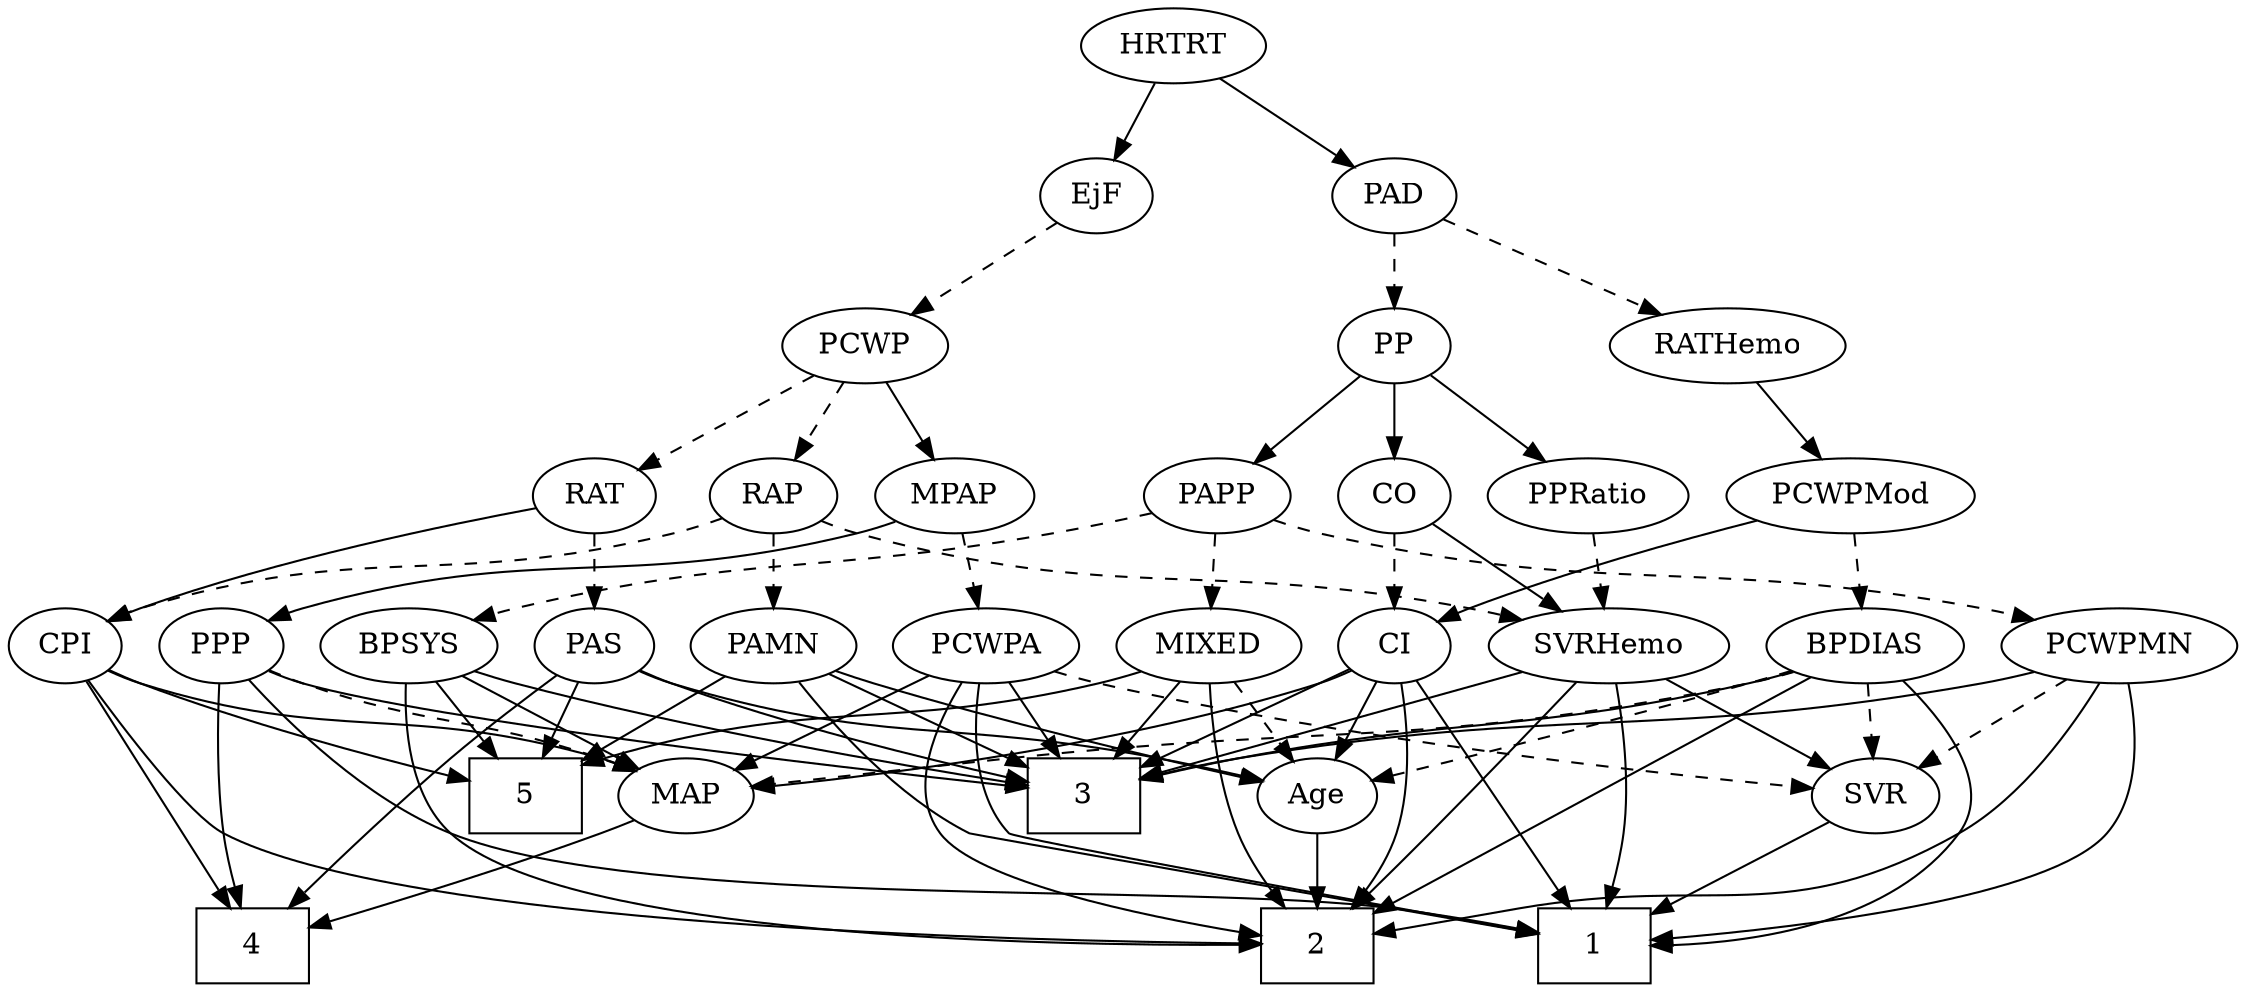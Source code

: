 strict digraph {
	graph [bb="0,0,1007.3,468"];
	node [label="\N"];
	1	[height=0.5,
		pos="733.21,18",
		shape=box,
		width=0.75];
	2	[height=0.5,
		pos="581.21,18",
		shape=box,
		width=0.75];
	3	[height=0.5,
		pos="526.21,90",
		shape=box,
		width=0.75];
	4	[height=0.5,
		pos="112.21,18",
		shape=box,
		width=0.75];
	5	[height=0.5,
		pos="112.21,90",
		shape=box,
		width=0.75];
	Age	[height=0.5,
		pos="298.21,90",
		width=0.75];
	Age -> 2	[pos="e,553.94,23.344 320.07,79.094 326.18,76.556 332.89,73.986 339.21,72 410.31,49.667 496.04,33.284 544.01,25.029",
		style=solid];
	EjF	[height=0.5,
		pos="416.21,378",
		width=0.75];
	PCWP	[height=0.5,
		pos="332.21,306",
		width=0.97491];
	EjF -> PCWP	[pos="e,349.8,321.66 400.01,363.5 387.98,353.47 371.33,339.6 357.54,328.11",
		style=dashed];
	RAP	[height=0.5,
		pos="249.21,234",
		width=0.77632];
	PAMN	[height=0.5,
		pos="194.21,162",
		width=1.011];
	RAP -> PAMN	[pos="e,206.76,178.98 237,217.46 229.98,208.53 221.01,197.11 213.09,187.04",
		style=dashed];
	CPI	[height=0.5,
		pos="41.208,162",
		width=0.75];
	RAP -> CPI	[pos="e,62.31,173.58 223.76,226.38 189.84,217.28 128.19,199.78 77.208,180 75.372,179.29 73.498,178.52 71.618,177.73",
		style=dashed];
	SVRHemo	[height=0.5,
		pos="957.21,162",
		width=1.3902];
	RAP -> SVRHemo	[pos="e,921.3,174.68 275.42,227.43 294.21,223.64 320.16,218.82 343.21,216 588.56,185.96 654.7,222.47 898.21,180 902.58,179.24 907.09,178.27 \
911.58,177.19",
		style=dashed];
	MIXED	[height=0.5,
		pos="289.21,162",
		width=1.1193];
	MIXED -> 2	[pos="e,553.99,19.223 276.11,144.71 262.19,125.32 244.46,92.94 262.21,72 297.96,29.818 467.57,21.171 543.87,19.426",
		style=solid];
	MIXED -> 3	[pos="e,498.94,104.6 319.37,150 325.57,147.89 332.07,145.79 338.21,144 401.87,125.47 422.81,130.43 489.25,107.96",
		style=solid];
	MIXED -> 5	[pos="e,139.52,102.42 259.69,149.71 232.09,139.1 189.77,122.7 153.21,108 151.82,107.44 150.41,106.87 148.99,106.29",
		style=solid];
	MIXED -> Age	[pos="e,296.01,108.1 291.43,143.7 292.42,135.98 293.62,126.71 294.72,118.11",
		style=dashed];
	MPAP	[height=0.5,
		pos="469.21,234",
		width=0.97491];
	PCWPA	[height=0.5,
		pos="729.21,162",
		width=1.1555];
	MPAP -> PCWPA	[pos="e,698.08,173.96 495.97,221.91 501.61,219.78 507.56,217.7 513.21,216 585.09,194.41 605.83,199.9 678.21,180 681.55,179.08 684.99,178.07 \
688.44,177.02",
		style=dashed];
	PPP	[height=0.5,
		pos="468.21,162",
		width=0.75];
	MPAP -> PPP	[pos="e,468.45,180.1 468.96,215.7 468.85,207.98 468.72,198.71 468.6,190.11",
		style=solid];
	BPSYS	[height=0.5,
		pos="385.21,162",
		width=1.0471];
	BPSYS -> 2	[pos="e,554.15,21.975 377.51,144.34 369.79,124.88 361.17,92.739 377.21,72 397.46,45.813 490.99,30.167 544.1,23.244",
		style=solid];
	BPSYS -> 3	[pos="e,498.81,104.6 410.42,148.49 432.47,137.54 464.78,121.5 489.67,109.14",
		style=solid];
	BPSYS -> 5	[pos="e,139.28,103.12 356.6,149.86 350.58,147.74 344.23,145.66 338.21,144 257.47,121.69 233.41,132.16 153.21,108 151.78,107.57 150.33,\
107.11 148.88,106.62",
		style=solid];
	MAP	[height=0.5,
		pos="450.21,90",
		width=0.84854];
	BPSYS -> MAP	[pos="e,435.96,106.34 399.96,145.12 408.55,135.86 419.54,124.03 429.05,113.79",
		style=solid];
	PAD	[height=0.5,
		pos="574.21,378",
		width=0.79437];
	RATHemo	[height=0.5,
		pos="574.21,306",
		width=1.3721];
	PAD -> RATHemo	[pos="e,574.21,324.1 574.21,359.7 574.21,351.98 574.21,342.71 574.21,334.11",
		style=dashed];
	PP	[height=0.5,
		pos="669.21,306",
		width=0.75];
	PAD -> PP	[pos="e,651.74,319.87 592.08,363.83 606.63,353.11 627.37,337.83 643.67,325.82",
		style=dashed];
	CO	[height=0.5,
		pos="671.21,234",
		width=0.75];
	CO -> SVRHemo	[pos="e,919.83,174.08 696.51,227.54 738.54,218.36 825.37,198.98 898.21,180 902.04,179 906.01,177.93 909.99,176.84",
		style=solid];
	CI	[height=0.5,
		pos="540.21,162",
		width=0.75];
	CO -> CI	[pos="e,560.53,173.86 650.74,222.06 628.92,210.4 594.17,191.83 569.46,178.63",
		style=dashed];
	PAS	[height=0.5,
		pos="113.21,162",
		width=0.75];
	PAS -> 3	[pos="e,499.06,104.98 133.69,149.88 138.65,147.6 144.02,145.45 149.21,144 292.8,103.77 341.37,147.17 489.18,107.7",
		style=solid];
	PAS -> 4	[pos="e,96.598,36.226 99.082,146.14 90.646,136.19 80.72,122.34 76.208,108 71.408,92.737 71.506,87.293 76.208,72 79.217,62.215 84.715,52.616 \
90.524,44.334",
		style=solid];
	PAS -> 5	[pos="e,112.45,108.1 112.96,143.7 112.85,135.98 112.72,126.71 112.6,118.11",
		style=solid];
	PAS -> Age	[pos="e,274.45,98.639 134.37,150.58 139.21,148.32 144.35,146 149.21,144 188.31,127.86 234.32,111.95 264.76,101.84",
		style=solid];
	PAMN -> 1	[pos="e,706.07,23.326 201.76,144.18 212.11,123.29 232.84,88.414 262.21,72 331.42,33.31 538.52,45.751 617.21,36 643.66,32.722 673.4,28.35 \
696.15,24.86",
		style=solid];
	PAMN -> 3	[pos="e,499.03,104.86 221.64,149.79 227.68,147.62 234.1,145.55 240.21,144 345.94,117.17 380.74,139.01 489.34,107.74",
		style=solid];
	PAMN -> 5	[pos="e,132.17,108.04 176.82,146.15 166.1,137 152.11,125.06 139.89,114.63",
		style=solid];
	PAMN -> Age	[pos="e,279.63,103.5 215.25,146.83 231.33,136.02 253.6,121.02 271.02,109.3",
		style=solid];
	PCWPMod	[height=0.5,
		pos="574.21,234",
		width=1.4443];
	RATHemo -> PCWPMod	[pos="e,574.21,252.1 574.21,287.7 574.21,279.98 574.21,270.71 574.21,262.11",
		style=solid];
	CPI -> 2	[pos="e,554,20.218 42.748,143.77 45.587,123.13 53.612,89.19 76.208,72 113.29,43.788 433.59,26.025 543.99,20.695",
		style=solid];
	CPI -> 4	[pos="e,84.766,24.119 27.241,146.41 11.538,128.16 -9.9091,96.358 5.2083,72 20.389,47.54 50.585,34.021 75.039,26.771",
		style=solid];
	CPI -> 5	[pos="e,94.759,108.2 55.92,146.5 65.006,137.54 76.898,125.81 87.409,115.45",
		style=solid];
	CPI -> MAP	[pos="e,420.66,95.384 61.726,150.01 66.683,147.72 72.042,145.54 77.208,144 187.72,111 220.04,124.36 334.21,108 359.6,104.36 388.11,100.18 \
410.51,96.882",
		style=solid];
	RAT	[height=0.5,
		pos="113.21,234",
		width=0.75827];
	RAT -> PAS	[pos="e,113.21,180.1 113.21,215.7 113.21,207.98 113.21,198.71 113.21,190.11",
		style=dashed];
	RAT -> CPI	[pos="e,56.108,177.49 98.29,218.5 88.25,208.73 74.832,195.69 63.528,184.7",
		style=solid];
	SVR	[height=0.5,
		pos="827.21,90",
		width=0.77632];
	SVR -> 1	[pos="e,756.15,36.082 809.53,75.834 796.78,66.343 779.25,53.288 764.2,42.082",
		style=solid];
	BPDIAS	[height=0.5,
		pos="627.21,162",
		width=1.1735];
	PCWPMod -> BPDIAS	[pos="e,614.74,179.47 586.77,216.41 593.3,207.78 601.42,197.06 608.66,187.5",
		style=dashed];
	PCWPMod -> CI	[pos="e,548.13,179.31 565.98,216.05 561.95,207.77 557.02,197.62 552.56,188.42",
		style=solid];
	PCWPA -> 1	[pos="e,739.03,36.44 736.5,144.18 740.54,133.94 745.15,120.46 747.21,108 749.82,92.214 749.27,87.867 747.21,72 746.11,63.506 744.05,54.434 \
741.84,46.24",
		style=solid];
	PCWPA -> 2	[pos="e,599.07,36.133 712.8,145.26 686.99,120.5 636.72,72.262 606.34,43.108",
		style=solid];
	PCWPA -> 3	[pos="e,553.48,100.4 697.49,150.06 661.15,137.53 601.68,117.03 563.25,103.77",
		style=solid];
	PCWPA -> SVR	[pos="e,809.09,103.94 749.99,146.15 764.78,135.59 784.78,121.31 800.71,109.92",
		style=dashed];
	PCWPA -> MAP	[pos="e,473.59,101.92 698.12,149.91 691.59,147.79 684.71,145.7 678.21,144 595.9,122.5 571.59,132.78 490.21,108 487.81,107.27 485.36,106.44 \
482.91,105.55",
		style=solid];
	PCWPMN	[height=0.5,
		pos="839.21,162",
		width=1.3902];
	PCWPMN -> 1	[pos="e,760.24,18.746 863.52,146.05 876.12,136.81 890.28,123.73 897.21,108 903.66,93.359 906.62,84.937 897.21,72 868.4,32.415 809.42,21.78 \
770.61,19.26",
		style=solid];
	PCWPMN -> 2	[pos="e,608.44,23.142 851.91,144.38 865.09,124.97 881.53,92.87 864.21,72 856.36,62.541 693.42,36.317 618.41,24.684",
		style=solid];
	PCWPMN -> 3	[pos="e,553.43,95.986 802.18,149.87 794.92,147.82 787.35,145.77 780.21,144 703.67,125.02 613.04,107.21 563.38,97.853",
		style=solid];
	PCWPMN -> SVR	[pos="e,830.14,108.1 836.24,143.7 834.92,135.98 833.33,126.71 831.86,118.11",
		style=dashed];
	SVRHemo -> 1	[pos="e,760.51,20.857 967.25,144.32 977.53,124.85 989.82,92.685 973.21,72 948.2,40.867 831.47,26.927 770.5,21.682",
		style=solid];
	SVRHemo -> 2	[pos="e,608.41,23.294 947.83,144.14 935.43,123.56 911.55,89.348 881.21,72 869.85,65.504 696.7,37.368 618.75,24.94",
		style=solid];
	SVRHemo -> 3	[pos="e,553.51,93.576 920.58,149.59 913.22,147.54 905.5,145.56 898.21,144 777.11,118.06 631.04,101.45 563.64,94.592",
		style=solid];
	SVRHemo -> SVR	[pos="e,848.23,102.32 930.59,146.67 909.27,135.19 879.37,119.09 857.2,107.15",
		style=solid];
	BPDIAS -> 1	[pos="e,720.2,36.425 639.37,144.71 657.68,120.18 692.5,73.534 714.19,44.478",
		style=solid];
	BPDIAS -> 2	[pos="e,586.78,36.189 621.66,143.87 613.79,119.56 599.29,74.819 589.96,46.013",
		style=solid];
	BPDIAS -> 3	[pos="e,550.79,108.04 605.79,146.15 592.21,136.74 574.37,124.38 559.02,113.74",
		style=solid];
	BPDIAS -> Age	[pos="e,324.53,94.818 595.85,149.82 589.4,147.72 582.62,145.67 576.21,144 490.63,121.69 387.96,104.55 334.54,96.34",
		style=dashed];
	BPDIAS -> SVR	[pos="e,803.2,99.403 658.9,149.91 695.7,137.03 756.15,115.87 793.71,102.72",
		style=dashed];
	BPDIAS -> MAP	[pos="e,474.27,101.38 596.62,149.5 568.79,138.95 526.6,122.77 490.21,108 488.03,107.11 485.78,106.19 483.52,105.25",
		style=dashed];
	MAP -> 4	[pos="e,139.59,24.672 421.68,83.092 360.67,70.457 217.55,40.817 149.46,26.716",
		style=solid];
	PP -> CO	[pos="e,670.72,252.1 669.7,287.7 669.92,279.98 670.19,270.71 670.43,262.11",
		style=solid];
	PPRatio	[height=0.5,
		pos="857.21,234",
		width=1.1013];
	PP -> PPRatio	[pos="e,827.46,246.08 692.26,296.42 723.49,284.79 779.71,263.86 817.73,249.7",
		style=solid];
	PAPP	[height=0.5,
		pos="384.21,234",
		width=0.88464];
	PP -> PAPP	[pos="e,408.17,245.97 648.45,294.32 643.25,291.97 637.61,289.68 632.21,288 543.04,260.28 514.88,278.04 425.21,252 422.75,251.29 420.23,\
250.47 417.72,249.59",
		style=solid];
	PPP -> 1	[pos="e,706.14,22.968 449.82,148.52 425.71,130.65 388.84,97.163 410.21,72 414.84,66.548 612.07,36.875 696.01,24.463",
		style=solid];
	PPP -> 3	[pos="e,512.02,108.13 480.79,145.81 487.98,137.14 497.17,126.05 505.39,116.12",
		style=solid];
	PPP -> 4	[pos="e,135.38,36.047 447.61,150.27 442.66,147.97 437.32,145.72 432.21,144 359.02,119.34 334.15,136.08 262.21,108 218.75,91.039 173.27,\
62.259 143.95,42.029",
		style=solid];
	PPP -> MAP	[pos="e,454.65,108.28 463.85,144.05 461.85,136.26 459.42,126.82 457.17,118.08",
		style=dashed];
	PPRatio -> SVRHemo	[pos="e,935.13,178.46 877.93,218.5 892.02,208.63 910.91,195.41 926.71,184.35",
		style=dashed];
	PCWP -> RAP	[pos="e,265.66,248.87 314.61,290.15 302.63,280.05 286.62,266.55 273.44,255.43",
		style=dashed];
	PCWP -> MPAP	[pos="e,445.27,247.23 356.39,292.65 378.59,281.3 411.69,264.39 436.3,251.82",
		style=solid];
	PCWP -> RAT	[pos="e,137.35,242.72 303.13,295.7 262.73,282.79 189.8,259.48 147.03,245.81",
		style=dashed];
	CI -> 1	[pos="e,710.02,36.062 557.68,148.15 590.25,124.18 660.67,72.372 701.73,42.163",
		style=solid];
	CI -> 2	[pos="e,578.48,36.302 547.94,144.58 552.57,134.25 558.3,120.56 562.21,108 568.54,87.667 573.47,64.073 576.72,46.288",
		style=solid];
	CI -> 3	[pos="e,529.66,108.28 536.82,144.05 535.28,136.35 533.41,127.03 531.68,118.36",
		style=solid];
	CI -> Age	[pos="e,323.72,95.938 519.17,150.25 514.33,148.01 509.15,145.78 504.21,144 445.77,122.9 375.17,106.64 333.63,97.976",
		style=solid];
	CI -> MAP	[pos="e,467.98,104.83 523.28,147.83 509.96,137.47 491.18,122.87 475.99,111.06",
		style=solid];
	PAPP -> MIXED	[pos="e,309.25,177.77 365.44,219.17 351.75,209.08 332.97,195.24 317.47,183.82",
		style=dashed];
	PAPP -> BPSYS	[pos="e,384.96,180.1 384.46,215.7 384.57,207.98 384.7,198.71 384.82,190.11",
		style=dashed];
	PAPP -> PCWPMN	[pos="e,802.95,174.55 408.09,221.73 413.61,219.51 419.53,217.43 425.21,216 578.98,177.22 624.5,210.08 780.21,180 784.39,179.19 788.7,178.22 \
793,177.16",
		style=dashed];
	HRTRT	[height=0.5,
		pos="453.21,450",
		width=1.1013];
	HRTRT -> EjF	[pos="e,424.91,395.47 444.44,432.41 440.02,424.04 434.55,413.71 429.62,404.37",
		style=solid];
	HRTRT -> PAD	[pos="e,553.87,390.77 476.83,435.34 496.36,424.04 524.18,407.94 545.09,395.85",
		style=solid];
}
